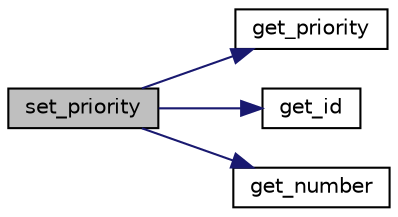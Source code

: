 digraph "set_priority"
{
  edge [fontname="Helvetica",fontsize="10",labelfontname="Helvetica",labelfontsize="10"];
  node [fontname="Helvetica",fontsize="10",shape=record];
  rankdir="LR";
  Node73 [label="set_priority",height=0.2,width=0.4,color="black", fillcolor="grey75", style="filled", fontcolor="black"];
  Node73 -> Node74 [color="midnightblue",fontsize="10",style="solid"];
  Node74 [label="get_priority",height=0.2,width=0.4,color="black", fillcolor="white", style="filled",URL="$class_class_ficha.html#a806364a3a299a2b99db62a4393c92855",tooltip="Obter a Prioridade da Ficha. "];
  Node73 -> Node75 [color="midnightblue",fontsize="10",style="solid"];
  Node75 [label="get_id",height=0.2,width=0.4,color="black", fillcolor="white", style="filled",URL="$class_class_ficha.html#a8a94003b9d888b085c68d6eac44be175",tooltip="Obter o id da Ficha. "];
  Node73 -> Node76 [color="midnightblue",fontsize="10",style="solid"];
  Node76 [label="get_number",height=0.2,width=0.4,color="black", fillcolor="white", style="filled",URL="$class_class_ficha.html#a4f7969072fea809005ea1306a8e7ea83",tooltip="Obter o Número da Ficha. "];
}
